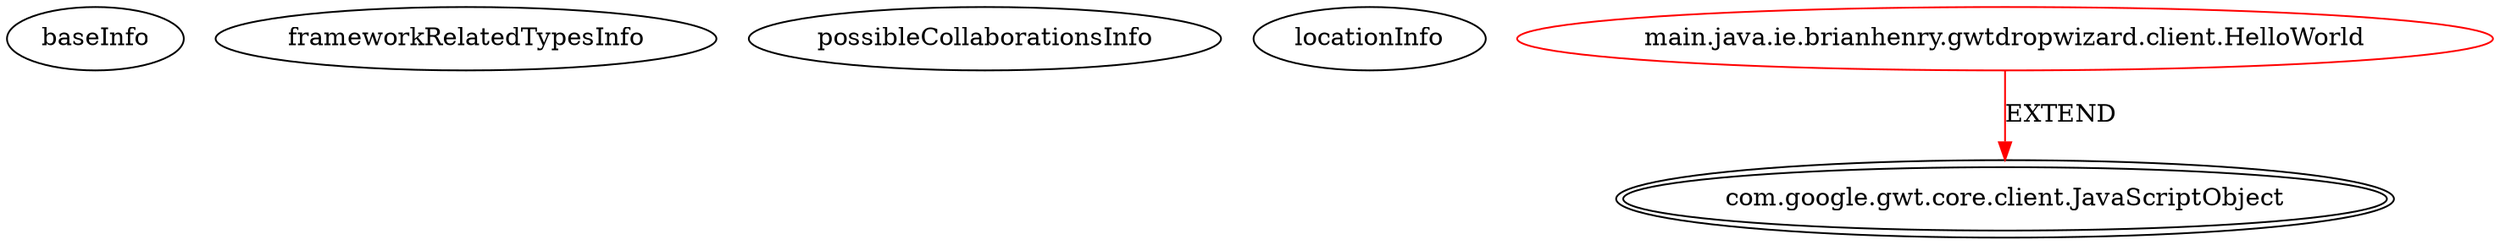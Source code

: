 digraph {
baseInfo[graphId=49,category="extension_graph",isAnonymous=false,possibleRelation=false]
frameworkRelatedTypesInfo[0="com.google.gwt.core.client.JavaScriptObject"]
possibleCollaborationsInfo[]
locationInfo[projectName="BrianHenryIE-GwtDropwizard",filePath="/BrianHenryIE-GwtDropwizard/GwtDropwizard-master/src/main/java/ie/brianhenry/gwtdropwizard/client/HelloWorld.java",contextSignature="HelloWorld",graphId="49"]
0[label="main.java.ie.brianhenry.gwtdropwizard.client.HelloWorld",vertexType="ROOT_CLIENT_CLASS_DECLARATION",isFrameworkType=false,color=red]
1[label="com.google.gwt.core.client.JavaScriptObject",vertexType="FRAMEWORK_CLASS_TYPE",isFrameworkType=true,peripheries=2]
0->1[label="EXTEND",color=red]
}
